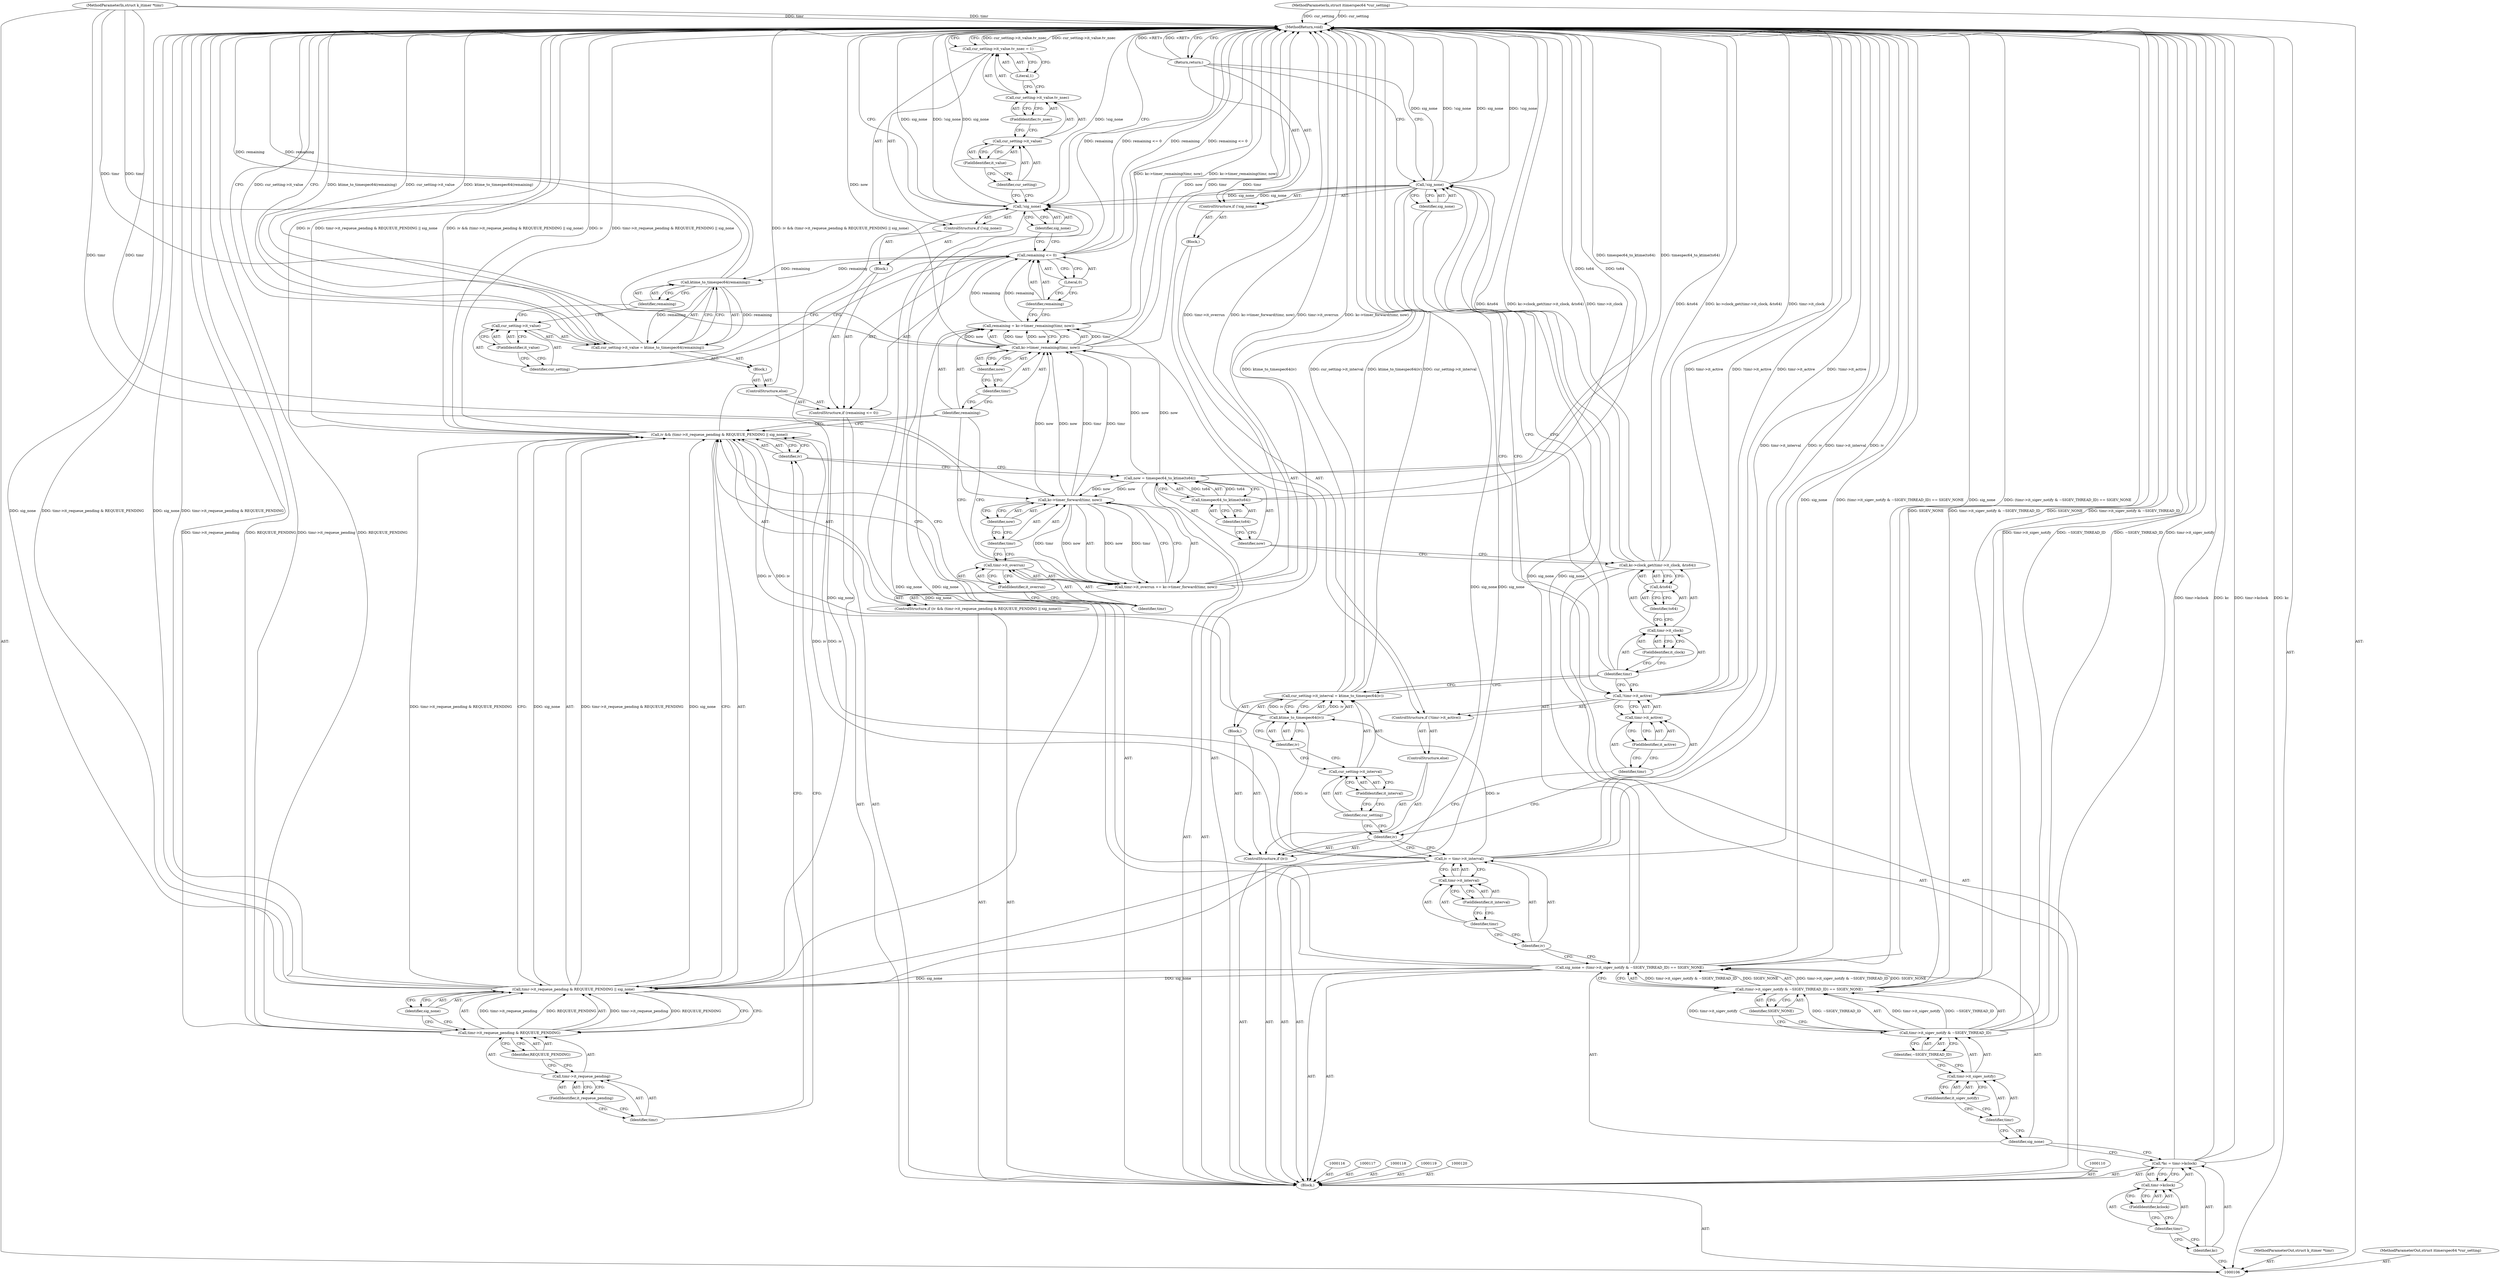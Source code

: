 digraph "1_linux_cef31d9af908243421258f1df35a4a644604efbe" {
"1000210" [label="(MethodReturn,void)"];
"1000107" [label="(MethodParameterIn,struct k_itimer *timr)"];
"1000297" [label="(MethodParameterOut,struct k_itimer *timr)"];
"1000108" [label="(MethodParameterIn,struct itimerspec64 *cur_setting)"];
"1000298" [label="(MethodParameterOut,struct itimerspec64 *cur_setting)"];
"1000135" [label="(ControlStructure,if (iv))"];
"1000136" [label="(Identifier,iv)"];
"1000137" [label="(Block,)"];
"1000141" [label="(FieldIdentifier,it_interval)"];
"1000138" [label="(Call,cur_setting->it_interval = ktime_to_timespec64(iv))"];
"1000139" [label="(Call,cur_setting->it_interval)"];
"1000140" [label="(Identifier,cur_setting)"];
"1000142" [label="(Call,ktime_to_timespec64(iv))"];
"1000143" [label="(Identifier,iv)"];
"1000146" [label="(Call,!timr->it_active)"];
"1000147" [label="(Call,timr->it_active)"];
"1000148" [label="(Identifier,timr)"];
"1000149" [label="(FieldIdentifier,it_active)"];
"1000144" [label="(ControlStructure,else)"];
"1000150" [label="(Block,)"];
"1000145" [label="(ControlStructure,if (!timr->it_active))"];
"1000151" [label="(ControlStructure,if (!sig_none))"];
"1000152" [label="(Call,!sig_none)"];
"1000153" [label="(Identifier,sig_none)"];
"1000109" [label="(Block,)"];
"1000154" [label="(Return,return;)"];
"1000155" [label="(Call,kc->clock_get(timr->it_clock, &ts64))"];
"1000156" [label="(Call,timr->it_clock)"];
"1000157" [label="(Identifier,timr)"];
"1000158" [label="(FieldIdentifier,it_clock)"];
"1000159" [label="(Call,&ts64)"];
"1000160" [label="(Identifier,ts64)"];
"1000161" [label="(Call,now = timespec64_to_ktime(ts64))"];
"1000162" [label="(Identifier,now)"];
"1000164" [label="(Identifier,ts64)"];
"1000163" [label="(Call,timespec64_to_ktime(ts64))"];
"1000111" [label="(Call,*kc = timr->kclock)"];
"1000112" [label="(Identifier,kc)"];
"1000113" [label="(Call,timr->kclock)"];
"1000114" [label="(Identifier,timr)"];
"1000115" [label="(FieldIdentifier,kclock)"];
"1000165" [label="(ControlStructure,if (iv && (timr->it_requeue_pending & REQUEUE_PENDING || sig_none)))"];
"1000168" [label="(Call,timr->it_requeue_pending & REQUEUE_PENDING || sig_none)"];
"1000169" [label="(Call,timr->it_requeue_pending & REQUEUE_PENDING)"];
"1000170" [label="(Call,timr->it_requeue_pending)"];
"1000171" [label="(Identifier,timr)"];
"1000172" [label="(FieldIdentifier,it_requeue_pending)"];
"1000173" [label="(Identifier,REQUEUE_PENDING)"];
"1000166" [label="(Call,iv && (timr->it_requeue_pending & REQUEUE_PENDING || sig_none))"];
"1000167" [label="(Identifier,iv)"];
"1000174" [label="(Identifier,sig_none)"];
"1000175" [label="(Call,timr->it_overrun += kc->timer_forward(timr, now))"];
"1000176" [label="(Call,timr->it_overrun)"];
"1000177" [label="(Identifier,timr)"];
"1000179" [label="(Call,kc->timer_forward(timr, now))"];
"1000180" [label="(Identifier,timr)"];
"1000181" [label="(Identifier,now)"];
"1000178" [label="(FieldIdentifier,it_overrun)"];
"1000182" [label="(Call,remaining = kc->timer_remaining(timr, now))"];
"1000183" [label="(Identifier,remaining)"];
"1000184" [label="(Call,kc->timer_remaining(timr, now))"];
"1000185" [label="(Identifier,timr)"];
"1000186" [label="(Identifier,now)"];
"1000187" [label="(ControlStructure,if (remaining <= 0))"];
"1000190" [label="(Literal,0)"];
"1000191" [label="(Block,)"];
"1000188" [label="(Call,remaining <= 0)"];
"1000189" [label="(Identifier,remaining)"];
"1000192" [label="(ControlStructure,if (!sig_none))"];
"1000193" [label="(Call,!sig_none)"];
"1000194" [label="(Identifier,sig_none)"];
"1000199" [label="(FieldIdentifier,it_value)"];
"1000200" [label="(FieldIdentifier,tv_nsec)"];
"1000195" [label="(Call,cur_setting->it_value.tv_nsec = 1)"];
"1000196" [label="(Call,cur_setting->it_value.tv_nsec)"];
"1000197" [label="(Call,cur_setting->it_value)"];
"1000198" [label="(Identifier,cur_setting)"];
"1000201" [label="(Literal,1)"];
"1000202" [label="(ControlStructure,else)"];
"1000203" [label="(Block,)"];
"1000207" [label="(FieldIdentifier,it_value)"];
"1000204" [label="(Call,cur_setting->it_value = ktime_to_timespec64(remaining))"];
"1000205" [label="(Call,cur_setting->it_value)"];
"1000206" [label="(Identifier,cur_setting)"];
"1000208" [label="(Call,ktime_to_timespec64(remaining))"];
"1000209" [label="(Identifier,remaining)"];
"1000121" [label="(Call,sig_none = (timr->it_sigev_notify & ~SIGEV_THREAD_ID) == SIGEV_NONE)"];
"1000122" [label="(Identifier,sig_none)"];
"1000123" [label="(Call,(timr->it_sigev_notify & ~SIGEV_THREAD_ID) == SIGEV_NONE)"];
"1000124" [label="(Call,timr->it_sigev_notify & ~SIGEV_THREAD_ID)"];
"1000125" [label="(Call,timr->it_sigev_notify)"];
"1000126" [label="(Identifier,timr)"];
"1000127" [label="(FieldIdentifier,it_sigev_notify)"];
"1000128" [label="(Identifier,~SIGEV_THREAD_ID)"];
"1000129" [label="(Identifier,SIGEV_NONE)"];
"1000134" [label="(FieldIdentifier,it_interval)"];
"1000130" [label="(Call,iv = timr->it_interval)"];
"1000131" [label="(Identifier,iv)"];
"1000132" [label="(Call,timr->it_interval)"];
"1000133" [label="(Identifier,timr)"];
"1000210" -> "1000106"  [label="AST: "];
"1000210" -> "1000154"  [label="CFG: "];
"1000210" -> "1000195"  [label="CFG: "];
"1000210" -> "1000193"  [label="CFG: "];
"1000210" -> "1000204"  [label="CFG: "];
"1000138" -> "1000210"  [label="DDG: ktime_to_timespec64(iv)"];
"1000138" -> "1000210"  [label="DDG: cur_setting->it_interval"];
"1000184" -> "1000210"  [label="DDG: timr"];
"1000184" -> "1000210"  [label="DDG: now"];
"1000107" -> "1000210"  [label="DDG: timr"];
"1000168" -> "1000210"  [label="DDG: timr->it_requeue_pending & REQUEUE_PENDING"];
"1000168" -> "1000210"  [label="DDG: sig_none"];
"1000175" -> "1000210"  [label="DDG: kc->timer_forward(timr, now)"];
"1000175" -> "1000210"  [label="DDG: timr->it_overrun"];
"1000188" -> "1000210"  [label="DDG: remaining"];
"1000188" -> "1000210"  [label="DDG: remaining <= 0"];
"1000152" -> "1000210"  [label="DDG: sig_none"];
"1000152" -> "1000210"  [label="DDG: !sig_none"];
"1000111" -> "1000210"  [label="DDG: kc"];
"1000111" -> "1000210"  [label="DDG: timr->kclock"];
"1000121" -> "1000210"  [label="DDG: sig_none"];
"1000121" -> "1000210"  [label="DDG: (timr->it_sigev_notify & ~SIGEV_THREAD_ID) == SIGEV_NONE"];
"1000169" -> "1000210"  [label="DDG: timr->it_requeue_pending"];
"1000169" -> "1000210"  [label="DDG: REQUEUE_PENDING"];
"1000204" -> "1000210"  [label="DDG: cur_setting->it_value"];
"1000204" -> "1000210"  [label="DDG: ktime_to_timespec64(remaining)"];
"1000155" -> "1000210"  [label="DDG: &ts64"];
"1000155" -> "1000210"  [label="DDG: kc->clock_get(timr->it_clock, &ts64)"];
"1000155" -> "1000210"  [label="DDG: timr->it_clock"];
"1000166" -> "1000210"  [label="DDG: timr->it_requeue_pending & REQUEUE_PENDING || sig_none"];
"1000166" -> "1000210"  [label="DDG: iv && (timr->it_requeue_pending & REQUEUE_PENDING || sig_none)"];
"1000166" -> "1000210"  [label="DDG: iv"];
"1000163" -> "1000210"  [label="DDG: ts64"];
"1000124" -> "1000210"  [label="DDG: timr->it_sigev_notify"];
"1000124" -> "1000210"  [label="DDG: ~SIGEV_THREAD_ID"];
"1000193" -> "1000210"  [label="DDG: sig_none"];
"1000193" -> "1000210"  [label="DDG: !sig_none"];
"1000108" -> "1000210"  [label="DDG: cur_setting"];
"1000208" -> "1000210"  [label="DDG: remaining"];
"1000130" -> "1000210"  [label="DDG: timr->it_interval"];
"1000130" -> "1000210"  [label="DDG: iv"];
"1000182" -> "1000210"  [label="DDG: kc->timer_remaining(timr, now)"];
"1000123" -> "1000210"  [label="DDG: SIGEV_NONE"];
"1000123" -> "1000210"  [label="DDG: timr->it_sigev_notify & ~SIGEV_THREAD_ID"];
"1000161" -> "1000210"  [label="DDG: timespec64_to_ktime(ts64)"];
"1000195" -> "1000210"  [label="DDG: cur_setting->it_value.tv_nsec"];
"1000146" -> "1000210"  [label="DDG: !timr->it_active"];
"1000146" -> "1000210"  [label="DDG: timr->it_active"];
"1000154" -> "1000210"  [label="DDG: <RET>"];
"1000107" -> "1000106"  [label="AST: "];
"1000107" -> "1000210"  [label="DDG: timr"];
"1000107" -> "1000179"  [label="DDG: timr"];
"1000107" -> "1000184"  [label="DDG: timr"];
"1000297" -> "1000106"  [label="AST: "];
"1000108" -> "1000106"  [label="AST: "];
"1000108" -> "1000210"  [label="DDG: cur_setting"];
"1000298" -> "1000106"  [label="AST: "];
"1000135" -> "1000109"  [label="AST: "];
"1000136" -> "1000135"  [label="AST: "];
"1000137" -> "1000135"  [label="AST: "];
"1000144" -> "1000135"  [label="AST: "];
"1000136" -> "1000135"  [label="AST: "];
"1000136" -> "1000130"  [label="CFG: "];
"1000140" -> "1000136"  [label="CFG: "];
"1000148" -> "1000136"  [label="CFG: "];
"1000137" -> "1000135"  [label="AST: "];
"1000138" -> "1000137"  [label="AST: "];
"1000141" -> "1000139"  [label="AST: "];
"1000141" -> "1000140"  [label="CFG: "];
"1000139" -> "1000141"  [label="CFG: "];
"1000138" -> "1000137"  [label="AST: "];
"1000138" -> "1000142"  [label="CFG: "];
"1000139" -> "1000138"  [label="AST: "];
"1000142" -> "1000138"  [label="AST: "];
"1000157" -> "1000138"  [label="CFG: "];
"1000138" -> "1000210"  [label="DDG: ktime_to_timespec64(iv)"];
"1000138" -> "1000210"  [label="DDG: cur_setting->it_interval"];
"1000142" -> "1000138"  [label="DDG: iv"];
"1000139" -> "1000138"  [label="AST: "];
"1000139" -> "1000141"  [label="CFG: "];
"1000140" -> "1000139"  [label="AST: "];
"1000141" -> "1000139"  [label="AST: "];
"1000143" -> "1000139"  [label="CFG: "];
"1000140" -> "1000139"  [label="AST: "];
"1000140" -> "1000136"  [label="CFG: "];
"1000141" -> "1000140"  [label="CFG: "];
"1000142" -> "1000138"  [label="AST: "];
"1000142" -> "1000143"  [label="CFG: "];
"1000143" -> "1000142"  [label="AST: "];
"1000138" -> "1000142"  [label="CFG: "];
"1000142" -> "1000138"  [label="DDG: iv"];
"1000130" -> "1000142"  [label="DDG: iv"];
"1000142" -> "1000166"  [label="DDG: iv"];
"1000143" -> "1000142"  [label="AST: "];
"1000143" -> "1000139"  [label="CFG: "];
"1000142" -> "1000143"  [label="CFG: "];
"1000146" -> "1000145"  [label="AST: "];
"1000146" -> "1000147"  [label="CFG: "];
"1000147" -> "1000146"  [label="AST: "];
"1000153" -> "1000146"  [label="CFG: "];
"1000157" -> "1000146"  [label="CFG: "];
"1000146" -> "1000210"  [label="DDG: !timr->it_active"];
"1000146" -> "1000210"  [label="DDG: timr->it_active"];
"1000147" -> "1000146"  [label="AST: "];
"1000147" -> "1000149"  [label="CFG: "];
"1000148" -> "1000147"  [label="AST: "];
"1000149" -> "1000147"  [label="AST: "];
"1000146" -> "1000147"  [label="CFG: "];
"1000148" -> "1000147"  [label="AST: "];
"1000148" -> "1000136"  [label="CFG: "];
"1000149" -> "1000148"  [label="CFG: "];
"1000149" -> "1000147"  [label="AST: "];
"1000149" -> "1000148"  [label="CFG: "];
"1000147" -> "1000149"  [label="CFG: "];
"1000144" -> "1000135"  [label="AST: "];
"1000145" -> "1000144"  [label="AST: "];
"1000150" -> "1000145"  [label="AST: "];
"1000151" -> "1000150"  [label="AST: "];
"1000145" -> "1000144"  [label="AST: "];
"1000146" -> "1000145"  [label="AST: "];
"1000150" -> "1000145"  [label="AST: "];
"1000151" -> "1000150"  [label="AST: "];
"1000152" -> "1000151"  [label="AST: "];
"1000154" -> "1000151"  [label="AST: "];
"1000152" -> "1000151"  [label="AST: "];
"1000152" -> "1000153"  [label="CFG: "];
"1000153" -> "1000152"  [label="AST: "];
"1000154" -> "1000152"  [label="CFG: "];
"1000157" -> "1000152"  [label="CFG: "];
"1000152" -> "1000210"  [label="DDG: sig_none"];
"1000152" -> "1000210"  [label="DDG: !sig_none"];
"1000121" -> "1000152"  [label="DDG: sig_none"];
"1000152" -> "1000168"  [label="DDG: sig_none"];
"1000152" -> "1000193"  [label="DDG: sig_none"];
"1000153" -> "1000152"  [label="AST: "];
"1000153" -> "1000146"  [label="CFG: "];
"1000152" -> "1000153"  [label="CFG: "];
"1000109" -> "1000106"  [label="AST: "];
"1000110" -> "1000109"  [label="AST: "];
"1000111" -> "1000109"  [label="AST: "];
"1000116" -> "1000109"  [label="AST: "];
"1000117" -> "1000109"  [label="AST: "];
"1000118" -> "1000109"  [label="AST: "];
"1000119" -> "1000109"  [label="AST: "];
"1000120" -> "1000109"  [label="AST: "];
"1000121" -> "1000109"  [label="AST: "];
"1000130" -> "1000109"  [label="AST: "];
"1000135" -> "1000109"  [label="AST: "];
"1000155" -> "1000109"  [label="AST: "];
"1000161" -> "1000109"  [label="AST: "];
"1000165" -> "1000109"  [label="AST: "];
"1000182" -> "1000109"  [label="AST: "];
"1000187" -> "1000109"  [label="AST: "];
"1000154" -> "1000151"  [label="AST: "];
"1000154" -> "1000152"  [label="CFG: "];
"1000210" -> "1000154"  [label="CFG: "];
"1000154" -> "1000210"  [label="DDG: <RET>"];
"1000155" -> "1000109"  [label="AST: "];
"1000155" -> "1000159"  [label="CFG: "];
"1000156" -> "1000155"  [label="AST: "];
"1000159" -> "1000155"  [label="AST: "];
"1000162" -> "1000155"  [label="CFG: "];
"1000155" -> "1000210"  [label="DDG: &ts64"];
"1000155" -> "1000210"  [label="DDG: kc->clock_get(timr->it_clock, &ts64)"];
"1000155" -> "1000210"  [label="DDG: timr->it_clock"];
"1000156" -> "1000155"  [label="AST: "];
"1000156" -> "1000158"  [label="CFG: "];
"1000157" -> "1000156"  [label="AST: "];
"1000158" -> "1000156"  [label="AST: "];
"1000160" -> "1000156"  [label="CFG: "];
"1000157" -> "1000156"  [label="AST: "];
"1000157" -> "1000138"  [label="CFG: "];
"1000157" -> "1000152"  [label="CFG: "];
"1000157" -> "1000146"  [label="CFG: "];
"1000158" -> "1000157"  [label="CFG: "];
"1000158" -> "1000156"  [label="AST: "];
"1000158" -> "1000157"  [label="CFG: "];
"1000156" -> "1000158"  [label="CFG: "];
"1000159" -> "1000155"  [label="AST: "];
"1000159" -> "1000160"  [label="CFG: "];
"1000160" -> "1000159"  [label="AST: "];
"1000155" -> "1000159"  [label="CFG: "];
"1000160" -> "1000159"  [label="AST: "];
"1000160" -> "1000156"  [label="CFG: "];
"1000159" -> "1000160"  [label="CFG: "];
"1000161" -> "1000109"  [label="AST: "];
"1000161" -> "1000163"  [label="CFG: "];
"1000162" -> "1000161"  [label="AST: "];
"1000163" -> "1000161"  [label="AST: "];
"1000167" -> "1000161"  [label="CFG: "];
"1000161" -> "1000210"  [label="DDG: timespec64_to_ktime(ts64)"];
"1000163" -> "1000161"  [label="DDG: ts64"];
"1000161" -> "1000179"  [label="DDG: now"];
"1000161" -> "1000184"  [label="DDG: now"];
"1000162" -> "1000161"  [label="AST: "];
"1000162" -> "1000155"  [label="CFG: "];
"1000164" -> "1000162"  [label="CFG: "];
"1000164" -> "1000163"  [label="AST: "];
"1000164" -> "1000162"  [label="CFG: "];
"1000163" -> "1000164"  [label="CFG: "];
"1000163" -> "1000161"  [label="AST: "];
"1000163" -> "1000164"  [label="CFG: "];
"1000164" -> "1000163"  [label="AST: "];
"1000161" -> "1000163"  [label="CFG: "];
"1000163" -> "1000210"  [label="DDG: ts64"];
"1000163" -> "1000161"  [label="DDG: ts64"];
"1000111" -> "1000109"  [label="AST: "];
"1000111" -> "1000113"  [label="CFG: "];
"1000112" -> "1000111"  [label="AST: "];
"1000113" -> "1000111"  [label="AST: "];
"1000122" -> "1000111"  [label="CFG: "];
"1000111" -> "1000210"  [label="DDG: kc"];
"1000111" -> "1000210"  [label="DDG: timr->kclock"];
"1000112" -> "1000111"  [label="AST: "];
"1000112" -> "1000106"  [label="CFG: "];
"1000114" -> "1000112"  [label="CFG: "];
"1000113" -> "1000111"  [label="AST: "];
"1000113" -> "1000115"  [label="CFG: "];
"1000114" -> "1000113"  [label="AST: "];
"1000115" -> "1000113"  [label="AST: "];
"1000111" -> "1000113"  [label="CFG: "];
"1000114" -> "1000113"  [label="AST: "];
"1000114" -> "1000112"  [label="CFG: "];
"1000115" -> "1000114"  [label="CFG: "];
"1000115" -> "1000113"  [label="AST: "];
"1000115" -> "1000114"  [label="CFG: "];
"1000113" -> "1000115"  [label="CFG: "];
"1000165" -> "1000109"  [label="AST: "];
"1000166" -> "1000165"  [label="AST: "];
"1000175" -> "1000165"  [label="AST: "];
"1000168" -> "1000166"  [label="AST: "];
"1000168" -> "1000169"  [label="CFG: "];
"1000168" -> "1000174"  [label="CFG: "];
"1000169" -> "1000168"  [label="AST: "];
"1000174" -> "1000168"  [label="AST: "];
"1000166" -> "1000168"  [label="CFG: "];
"1000168" -> "1000210"  [label="DDG: timr->it_requeue_pending & REQUEUE_PENDING"];
"1000168" -> "1000210"  [label="DDG: sig_none"];
"1000168" -> "1000166"  [label="DDG: timr->it_requeue_pending & REQUEUE_PENDING"];
"1000168" -> "1000166"  [label="DDG: sig_none"];
"1000169" -> "1000168"  [label="DDG: timr->it_requeue_pending"];
"1000169" -> "1000168"  [label="DDG: REQUEUE_PENDING"];
"1000152" -> "1000168"  [label="DDG: sig_none"];
"1000121" -> "1000168"  [label="DDG: sig_none"];
"1000168" -> "1000193"  [label="DDG: sig_none"];
"1000169" -> "1000168"  [label="AST: "];
"1000169" -> "1000173"  [label="CFG: "];
"1000170" -> "1000169"  [label="AST: "];
"1000173" -> "1000169"  [label="AST: "];
"1000174" -> "1000169"  [label="CFG: "];
"1000168" -> "1000169"  [label="CFG: "];
"1000169" -> "1000210"  [label="DDG: timr->it_requeue_pending"];
"1000169" -> "1000210"  [label="DDG: REQUEUE_PENDING"];
"1000169" -> "1000168"  [label="DDG: timr->it_requeue_pending"];
"1000169" -> "1000168"  [label="DDG: REQUEUE_PENDING"];
"1000170" -> "1000169"  [label="AST: "];
"1000170" -> "1000172"  [label="CFG: "];
"1000171" -> "1000170"  [label="AST: "];
"1000172" -> "1000170"  [label="AST: "];
"1000173" -> "1000170"  [label="CFG: "];
"1000171" -> "1000170"  [label="AST: "];
"1000171" -> "1000167"  [label="CFG: "];
"1000172" -> "1000171"  [label="CFG: "];
"1000172" -> "1000170"  [label="AST: "];
"1000172" -> "1000171"  [label="CFG: "];
"1000170" -> "1000172"  [label="CFG: "];
"1000173" -> "1000169"  [label="AST: "];
"1000173" -> "1000170"  [label="CFG: "];
"1000169" -> "1000173"  [label="CFG: "];
"1000166" -> "1000165"  [label="AST: "];
"1000166" -> "1000167"  [label="CFG: "];
"1000166" -> "1000168"  [label="CFG: "];
"1000167" -> "1000166"  [label="AST: "];
"1000168" -> "1000166"  [label="AST: "];
"1000177" -> "1000166"  [label="CFG: "];
"1000183" -> "1000166"  [label="CFG: "];
"1000166" -> "1000210"  [label="DDG: timr->it_requeue_pending & REQUEUE_PENDING || sig_none"];
"1000166" -> "1000210"  [label="DDG: iv && (timr->it_requeue_pending & REQUEUE_PENDING || sig_none)"];
"1000166" -> "1000210"  [label="DDG: iv"];
"1000142" -> "1000166"  [label="DDG: iv"];
"1000130" -> "1000166"  [label="DDG: iv"];
"1000168" -> "1000166"  [label="DDG: timr->it_requeue_pending & REQUEUE_PENDING"];
"1000168" -> "1000166"  [label="DDG: sig_none"];
"1000167" -> "1000166"  [label="AST: "];
"1000167" -> "1000161"  [label="CFG: "];
"1000171" -> "1000167"  [label="CFG: "];
"1000166" -> "1000167"  [label="CFG: "];
"1000174" -> "1000168"  [label="AST: "];
"1000174" -> "1000169"  [label="CFG: "];
"1000168" -> "1000174"  [label="CFG: "];
"1000175" -> "1000165"  [label="AST: "];
"1000175" -> "1000179"  [label="CFG: "];
"1000176" -> "1000175"  [label="AST: "];
"1000179" -> "1000175"  [label="AST: "];
"1000183" -> "1000175"  [label="CFG: "];
"1000175" -> "1000210"  [label="DDG: kc->timer_forward(timr, now)"];
"1000175" -> "1000210"  [label="DDG: timr->it_overrun"];
"1000179" -> "1000175"  [label="DDG: timr"];
"1000179" -> "1000175"  [label="DDG: now"];
"1000176" -> "1000175"  [label="AST: "];
"1000176" -> "1000178"  [label="CFG: "];
"1000177" -> "1000176"  [label="AST: "];
"1000178" -> "1000176"  [label="AST: "];
"1000180" -> "1000176"  [label="CFG: "];
"1000177" -> "1000176"  [label="AST: "];
"1000177" -> "1000166"  [label="CFG: "];
"1000178" -> "1000177"  [label="CFG: "];
"1000179" -> "1000175"  [label="AST: "];
"1000179" -> "1000181"  [label="CFG: "];
"1000180" -> "1000179"  [label="AST: "];
"1000181" -> "1000179"  [label="AST: "];
"1000175" -> "1000179"  [label="CFG: "];
"1000179" -> "1000175"  [label="DDG: timr"];
"1000179" -> "1000175"  [label="DDG: now"];
"1000107" -> "1000179"  [label="DDG: timr"];
"1000161" -> "1000179"  [label="DDG: now"];
"1000179" -> "1000184"  [label="DDG: timr"];
"1000179" -> "1000184"  [label="DDG: now"];
"1000180" -> "1000179"  [label="AST: "];
"1000180" -> "1000176"  [label="CFG: "];
"1000181" -> "1000180"  [label="CFG: "];
"1000181" -> "1000179"  [label="AST: "];
"1000181" -> "1000180"  [label="CFG: "];
"1000179" -> "1000181"  [label="CFG: "];
"1000178" -> "1000176"  [label="AST: "];
"1000178" -> "1000177"  [label="CFG: "];
"1000176" -> "1000178"  [label="CFG: "];
"1000182" -> "1000109"  [label="AST: "];
"1000182" -> "1000184"  [label="CFG: "];
"1000183" -> "1000182"  [label="AST: "];
"1000184" -> "1000182"  [label="AST: "];
"1000189" -> "1000182"  [label="CFG: "];
"1000182" -> "1000210"  [label="DDG: kc->timer_remaining(timr, now)"];
"1000184" -> "1000182"  [label="DDG: timr"];
"1000184" -> "1000182"  [label="DDG: now"];
"1000182" -> "1000188"  [label="DDG: remaining"];
"1000183" -> "1000182"  [label="AST: "];
"1000183" -> "1000175"  [label="CFG: "];
"1000183" -> "1000166"  [label="CFG: "];
"1000185" -> "1000183"  [label="CFG: "];
"1000184" -> "1000182"  [label="AST: "];
"1000184" -> "1000186"  [label="CFG: "];
"1000185" -> "1000184"  [label="AST: "];
"1000186" -> "1000184"  [label="AST: "];
"1000182" -> "1000184"  [label="CFG: "];
"1000184" -> "1000210"  [label="DDG: timr"];
"1000184" -> "1000210"  [label="DDG: now"];
"1000184" -> "1000182"  [label="DDG: timr"];
"1000184" -> "1000182"  [label="DDG: now"];
"1000179" -> "1000184"  [label="DDG: timr"];
"1000179" -> "1000184"  [label="DDG: now"];
"1000107" -> "1000184"  [label="DDG: timr"];
"1000161" -> "1000184"  [label="DDG: now"];
"1000185" -> "1000184"  [label="AST: "];
"1000185" -> "1000183"  [label="CFG: "];
"1000186" -> "1000185"  [label="CFG: "];
"1000186" -> "1000184"  [label="AST: "];
"1000186" -> "1000185"  [label="CFG: "];
"1000184" -> "1000186"  [label="CFG: "];
"1000187" -> "1000109"  [label="AST: "];
"1000188" -> "1000187"  [label="AST: "];
"1000191" -> "1000187"  [label="AST: "];
"1000202" -> "1000187"  [label="AST: "];
"1000190" -> "1000188"  [label="AST: "];
"1000190" -> "1000189"  [label="CFG: "];
"1000188" -> "1000190"  [label="CFG: "];
"1000191" -> "1000187"  [label="AST: "];
"1000192" -> "1000191"  [label="AST: "];
"1000188" -> "1000187"  [label="AST: "];
"1000188" -> "1000190"  [label="CFG: "];
"1000189" -> "1000188"  [label="AST: "];
"1000190" -> "1000188"  [label="AST: "];
"1000194" -> "1000188"  [label="CFG: "];
"1000206" -> "1000188"  [label="CFG: "];
"1000188" -> "1000210"  [label="DDG: remaining"];
"1000188" -> "1000210"  [label="DDG: remaining <= 0"];
"1000182" -> "1000188"  [label="DDG: remaining"];
"1000188" -> "1000208"  [label="DDG: remaining"];
"1000189" -> "1000188"  [label="AST: "];
"1000189" -> "1000182"  [label="CFG: "];
"1000190" -> "1000189"  [label="CFG: "];
"1000192" -> "1000191"  [label="AST: "];
"1000193" -> "1000192"  [label="AST: "];
"1000195" -> "1000192"  [label="AST: "];
"1000193" -> "1000192"  [label="AST: "];
"1000193" -> "1000194"  [label="CFG: "];
"1000194" -> "1000193"  [label="AST: "];
"1000198" -> "1000193"  [label="CFG: "];
"1000210" -> "1000193"  [label="CFG: "];
"1000193" -> "1000210"  [label="DDG: sig_none"];
"1000193" -> "1000210"  [label="DDG: !sig_none"];
"1000152" -> "1000193"  [label="DDG: sig_none"];
"1000121" -> "1000193"  [label="DDG: sig_none"];
"1000168" -> "1000193"  [label="DDG: sig_none"];
"1000194" -> "1000193"  [label="AST: "];
"1000194" -> "1000188"  [label="CFG: "];
"1000193" -> "1000194"  [label="CFG: "];
"1000199" -> "1000197"  [label="AST: "];
"1000199" -> "1000198"  [label="CFG: "];
"1000197" -> "1000199"  [label="CFG: "];
"1000200" -> "1000196"  [label="AST: "];
"1000200" -> "1000197"  [label="CFG: "];
"1000196" -> "1000200"  [label="CFG: "];
"1000195" -> "1000192"  [label="AST: "];
"1000195" -> "1000201"  [label="CFG: "];
"1000196" -> "1000195"  [label="AST: "];
"1000201" -> "1000195"  [label="AST: "];
"1000210" -> "1000195"  [label="CFG: "];
"1000195" -> "1000210"  [label="DDG: cur_setting->it_value.tv_nsec"];
"1000196" -> "1000195"  [label="AST: "];
"1000196" -> "1000200"  [label="CFG: "];
"1000197" -> "1000196"  [label="AST: "];
"1000200" -> "1000196"  [label="AST: "];
"1000201" -> "1000196"  [label="CFG: "];
"1000197" -> "1000196"  [label="AST: "];
"1000197" -> "1000199"  [label="CFG: "];
"1000198" -> "1000197"  [label="AST: "];
"1000199" -> "1000197"  [label="AST: "];
"1000200" -> "1000197"  [label="CFG: "];
"1000198" -> "1000197"  [label="AST: "];
"1000198" -> "1000193"  [label="CFG: "];
"1000199" -> "1000198"  [label="CFG: "];
"1000201" -> "1000195"  [label="AST: "];
"1000201" -> "1000196"  [label="CFG: "];
"1000195" -> "1000201"  [label="CFG: "];
"1000202" -> "1000187"  [label="AST: "];
"1000203" -> "1000202"  [label="AST: "];
"1000203" -> "1000202"  [label="AST: "];
"1000204" -> "1000203"  [label="AST: "];
"1000207" -> "1000205"  [label="AST: "];
"1000207" -> "1000206"  [label="CFG: "];
"1000205" -> "1000207"  [label="CFG: "];
"1000204" -> "1000203"  [label="AST: "];
"1000204" -> "1000208"  [label="CFG: "];
"1000205" -> "1000204"  [label="AST: "];
"1000208" -> "1000204"  [label="AST: "];
"1000210" -> "1000204"  [label="CFG: "];
"1000204" -> "1000210"  [label="DDG: cur_setting->it_value"];
"1000204" -> "1000210"  [label="DDG: ktime_to_timespec64(remaining)"];
"1000208" -> "1000204"  [label="DDG: remaining"];
"1000205" -> "1000204"  [label="AST: "];
"1000205" -> "1000207"  [label="CFG: "];
"1000206" -> "1000205"  [label="AST: "];
"1000207" -> "1000205"  [label="AST: "];
"1000209" -> "1000205"  [label="CFG: "];
"1000206" -> "1000205"  [label="AST: "];
"1000206" -> "1000188"  [label="CFG: "];
"1000207" -> "1000206"  [label="CFG: "];
"1000208" -> "1000204"  [label="AST: "];
"1000208" -> "1000209"  [label="CFG: "];
"1000209" -> "1000208"  [label="AST: "];
"1000204" -> "1000208"  [label="CFG: "];
"1000208" -> "1000210"  [label="DDG: remaining"];
"1000208" -> "1000204"  [label="DDG: remaining"];
"1000188" -> "1000208"  [label="DDG: remaining"];
"1000209" -> "1000208"  [label="AST: "];
"1000209" -> "1000205"  [label="CFG: "];
"1000208" -> "1000209"  [label="CFG: "];
"1000121" -> "1000109"  [label="AST: "];
"1000121" -> "1000123"  [label="CFG: "];
"1000122" -> "1000121"  [label="AST: "];
"1000123" -> "1000121"  [label="AST: "];
"1000131" -> "1000121"  [label="CFG: "];
"1000121" -> "1000210"  [label="DDG: sig_none"];
"1000121" -> "1000210"  [label="DDG: (timr->it_sigev_notify & ~SIGEV_THREAD_ID) == SIGEV_NONE"];
"1000123" -> "1000121"  [label="DDG: timr->it_sigev_notify & ~SIGEV_THREAD_ID"];
"1000123" -> "1000121"  [label="DDG: SIGEV_NONE"];
"1000121" -> "1000152"  [label="DDG: sig_none"];
"1000121" -> "1000168"  [label="DDG: sig_none"];
"1000121" -> "1000193"  [label="DDG: sig_none"];
"1000122" -> "1000121"  [label="AST: "];
"1000122" -> "1000111"  [label="CFG: "];
"1000126" -> "1000122"  [label="CFG: "];
"1000123" -> "1000121"  [label="AST: "];
"1000123" -> "1000129"  [label="CFG: "];
"1000124" -> "1000123"  [label="AST: "];
"1000129" -> "1000123"  [label="AST: "];
"1000121" -> "1000123"  [label="CFG: "];
"1000123" -> "1000210"  [label="DDG: SIGEV_NONE"];
"1000123" -> "1000210"  [label="DDG: timr->it_sigev_notify & ~SIGEV_THREAD_ID"];
"1000123" -> "1000121"  [label="DDG: timr->it_sigev_notify & ~SIGEV_THREAD_ID"];
"1000123" -> "1000121"  [label="DDG: SIGEV_NONE"];
"1000124" -> "1000123"  [label="DDG: timr->it_sigev_notify"];
"1000124" -> "1000123"  [label="DDG: ~SIGEV_THREAD_ID"];
"1000124" -> "1000123"  [label="AST: "];
"1000124" -> "1000128"  [label="CFG: "];
"1000125" -> "1000124"  [label="AST: "];
"1000128" -> "1000124"  [label="AST: "];
"1000129" -> "1000124"  [label="CFG: "];
"1000124" -> "1000210"  [label="DDG: timr->it_sigev_notify"];
"1000124" -> "1000210"  [label="DDG: ~SIGEV_THREAD_ID"];
"1000124" -> "1000123"  [label="DDG: timr->it_sigev_notify"];
"1000124" -> "1000123"  [label="DDG: ~SIGEV_THREAD_ID"];
"1000125" -> "1000124"  [label="AST: "];
"1000125" -> "1000127"  [label="CFG: "];
"1000126" -> "1000125"  [label="AST: "];
"1000127" -> "1000125"  [label="AST: "];
"1000128" -> "1000125"  [label="CFG: "];
"1000126" -> "1000125"  [label="AST: "];
"1000126" -> "1000122"  [label="CFG: "];
"1000127" -> "1000126"  [label="CFG: "];
"1000127" -> "1000125"  [label="AST: "];
"1000127" -> "1000126"  [label="CFG: "];
"1000125" -> "1000127"  [label="CFG: "];
"1000128" -> "1000124"  [label="AST: "];
"1000128" -> "1000125"  [label="CFG: "];
"1000124" -> "1000128"  [label="CFG: "];
"1000129" -> "1000123"  [label="AST: "];
"1000129" -> "1000124"  [label="CFG: "];
"1000123" -> "1000129"  [label="CFG: "];
"1000134" -> "1000132"  [label="AST: "];
"1000134" -> "1000133"  [label="CFG: "];
"1000132" -> "1000134"  [label="CFG: "];
"1000130" -> "1000109"  [label="AST: "];
"1000130" -> "1000132"  [label="CFG: "];
"1000131" -> "1000130"  [label="AST: "];
"1000132" -> "1000130"  [label="AST: "];
"1000136" -> "1000130"  [label="CFG: "];
"1000130" -> "1000210"  [label="DDG: timr->it_interval"];
"1000130" -> "1000210"  [label="DDG: iv"];
"1000130" -> "1000142"  [label="DDG: iv"];
"1000130" -> "1000166"  [label="DDG: iv"];
"1000131" -> "1000130"  [label="AST: "];
"1000131" -> "1000121"  [label="CFG: "];
"1000133" -> "1000131"  [label="CFG: "];
"1000132" -> "1000130"  [label="AST: "];
"1000132" -> "1000134"  [label="CFG: "];
"1000133" -> "1000132"  [label="AST: "];
"1000134" -> "1000132"  [label="AST: "];
"1000130" -> "1000132"  [label="CFG: "];
"1000133" -> "1000132"  [label="AST: "];
"1000133" -> "1000131"  [label="CFG: "];
"1000134" -> "1000133"  [label="CFG: "];
}
